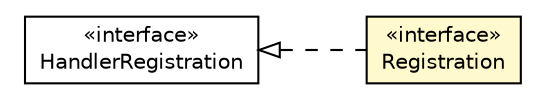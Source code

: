 #!/usr/local/bin/dot
#
# Class diagram 
# Generated by UMLGraph version R5_6-24-gf6e263 (http://www.umlgraph.org/)
#

digraph G {
	edge [fontname="Helvetica",fontsize=10,labelfontname="Helvetica",labelfontsize=10];
	node [fontname="Helvetica",fontsize=10,shape=plaintext];
	nodesep=0.25;
	ranksep=0.5;
	rankdir=LR;
	// org.turbogwt.core.http.client.Registration
	c4058 [label=<<table title="org.turbogwt.core.http.client.Registration" border="0" cellborder="1" cellspacing="0" cellpadding="2" port="p" bgcolor="lemonChiffon" href="./Registration.html">
		<tr><td><table border="0" cellspacing="0" cellpadding="1">
<tr><td align="center" balign="center"> &#171;interface&#187; </td></tr>
<tr><td align="center" balign="center"> Registration </td></tr>
		</table></td></tr>
		</table>>, URL="./Registration.html", fontname="Helvetica", fontcolor="black", fontsize=10.0];
	//org.turbogwt.core.http.client.Registration implements com.google.web.bindery.event.shared.HandlerRegistration
	c4116:p -> c4058:p [dir=back,arrowtail=empty,style=dashed];
	// com.google.web.bindery.event.shared.HandlerRegistration
	c4116 [label=<<table title="com.google.web.bindery.event.shared.HandlerRegistration" border="0" cellborder="1" cellspacing="0" cellpadding="2" port="p" href="http://google-web-toolkit.googlecode.com/svn/javadoc/latest/com/google/web/bindery/event/shared/HandlerRegistration.html">
		<tr><td><table border="0" cellspacing="0" cellpadding="1">
<tr><td align="center" balign="center"> &#171;interface&#187; </td></tr>
<tr><td align="center" balign="center"> HandlerRegistration </td></tr>
		</table></td></tr>
		</table>>, URL="http://google-web-toolkit.googlecode.com/svn/javadoc/latest/com/google/web/bindery/event/shared/HandlerRegistration.html", fontname="Helvetica", fontcolor="black", fontsize=10.0];
}

